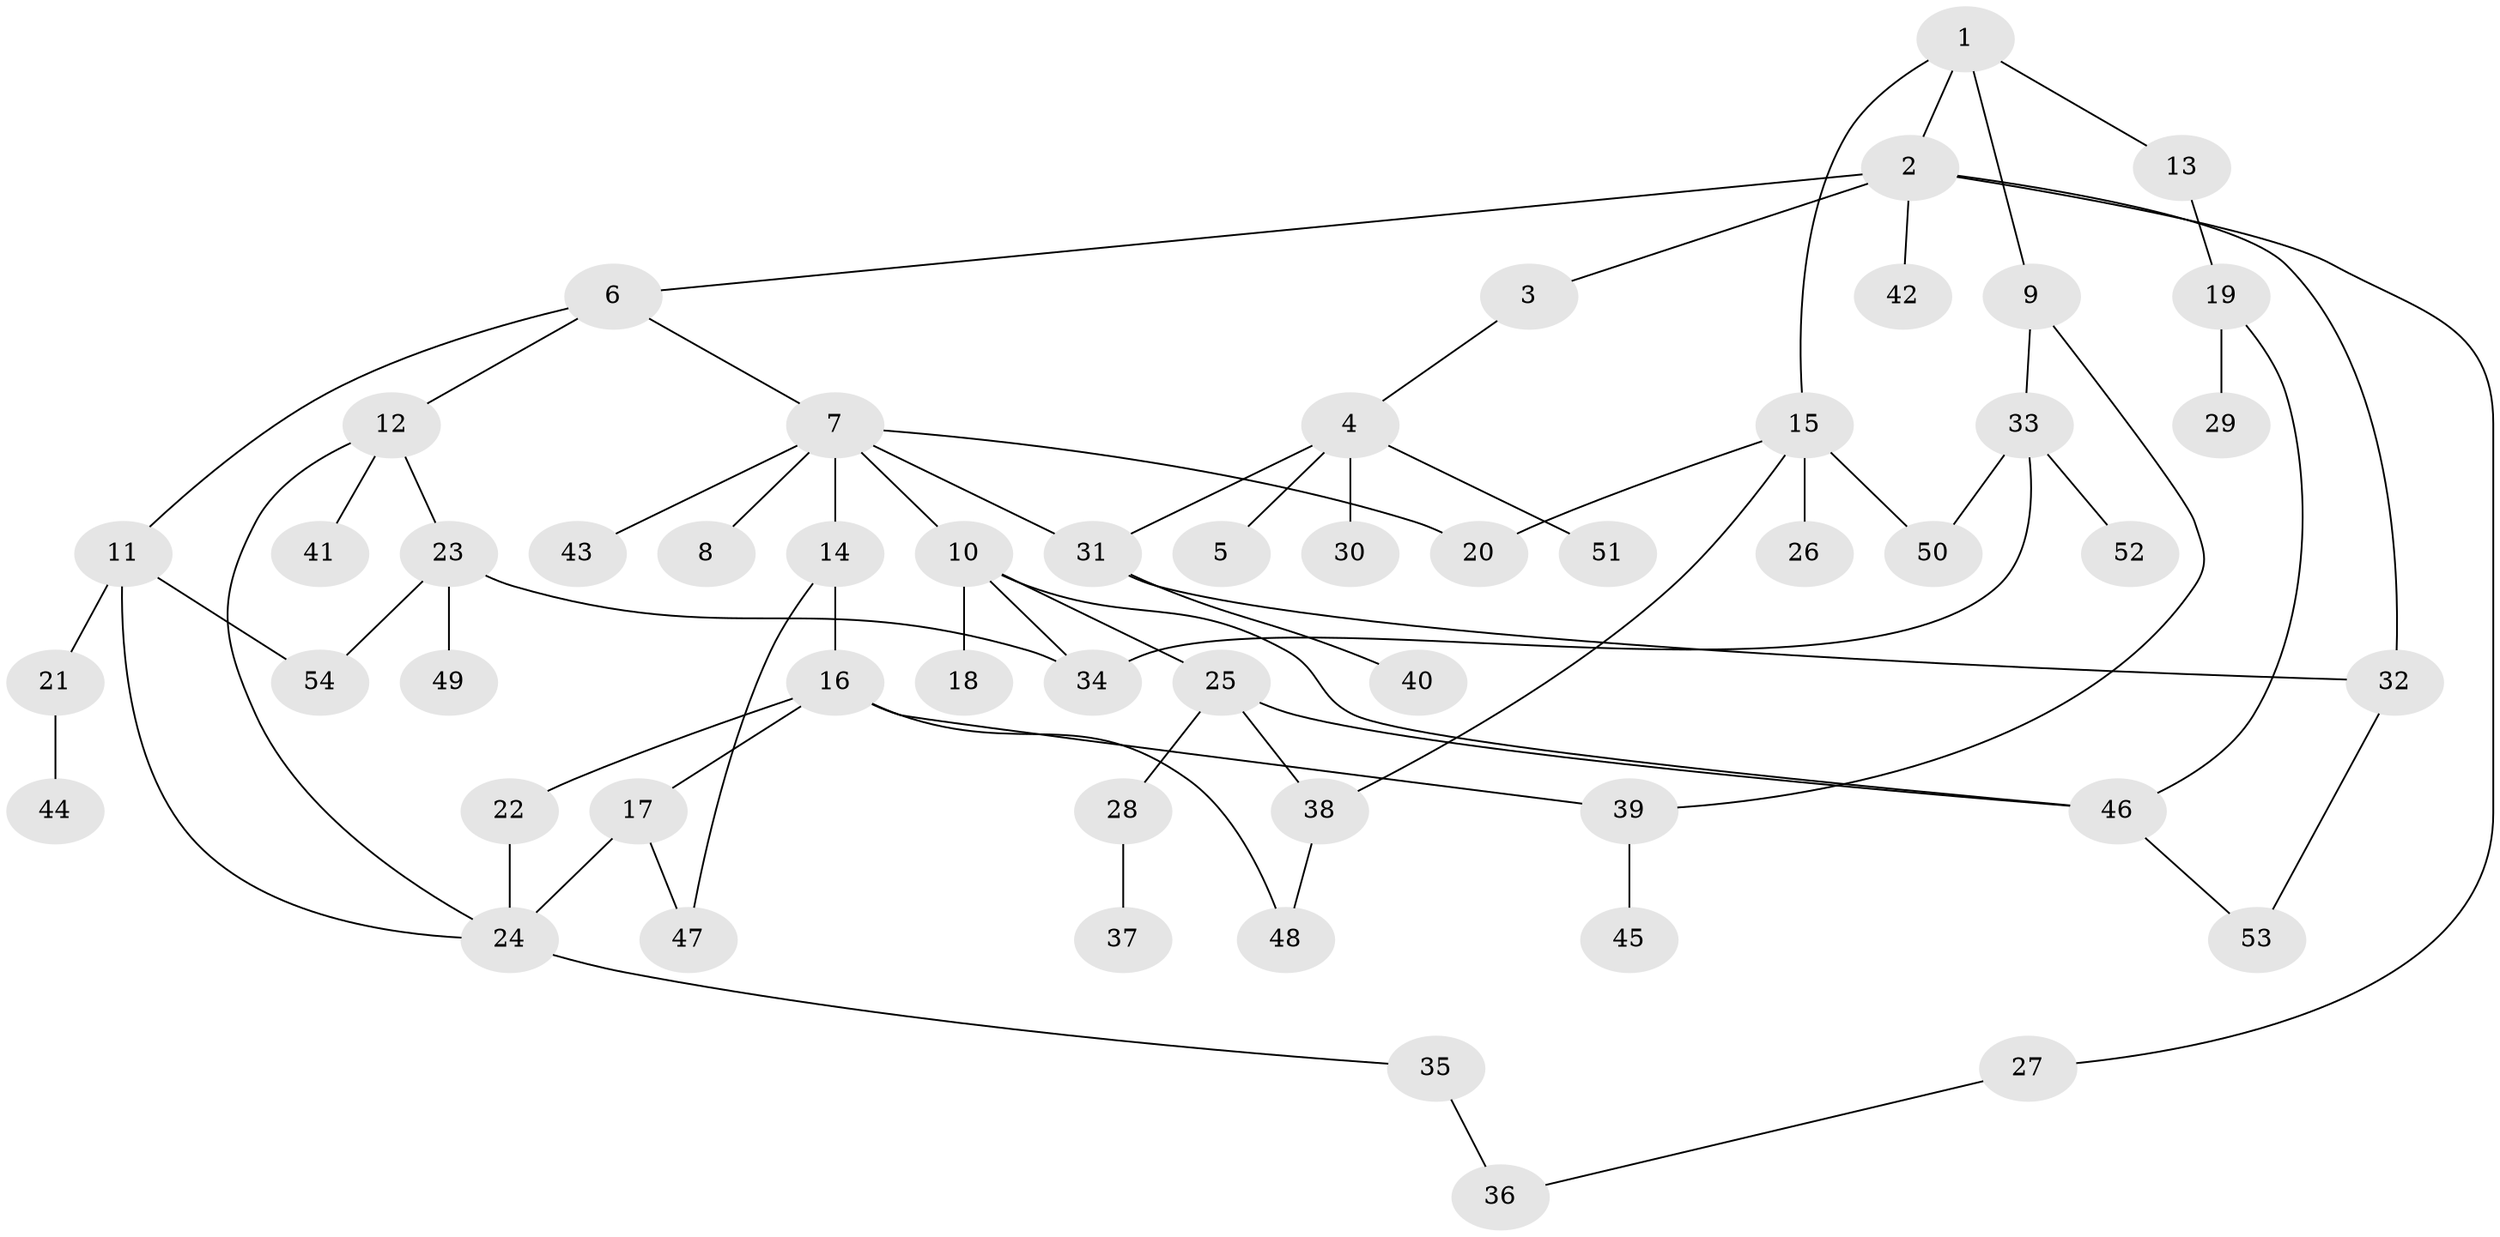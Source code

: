 // coarse degree distribution, {7: 0.05405405405405406, 6: 0.02702702702702703, 2: 0.21621621621621623, 4: 0.16216216216216217, 9: 0.02702702702702703, 1: 0.3783783783783784, 5: 0.10810810810810811, 3: 0.02702702702702703}
// Generated by graph-tools (version 1.1) at 2025/23/03/03/25 07:23:33]
// undirected, 54 vertices, 71 edges
graph export_dot {
graph [start="1"]
  node [color=gray90,style=filled];
  1;
  2;
  3;
  4;
  5;
  6;
  7;
  8;
  9;
  10;
  11;
  12;
  13;
  14;
  15;
  16;
  17;
  18;
  19;
  20;
  21;
  22;
  23;
  24;
  25;
  26;
  27;
  28;
  29;
  30;
  31;
  32;
  33;
  34;
  35;
  36;
  37;
  38;
  39;
  40;
  41;
  42;
  43;
  44;
  45;
  46;
  47;
  48;
  49;
  50;
  51;
  52;
  53;
  54;
  1 -- 2;
  1 -- 9;
  1 -- 13;
  1 -- 15;
  2 -- 3;
  2 -- 6;
  2 -- 27;
  2 -- 32;
  2 -- 42;
  3 -- 4;
  4 -- 5;
  4 -- 30;
  4 -- 31;
  4 -- 51;
  6 -- 7;
  6 -- 11;
  6 -- 12;
  7 -- 8;
  7 -- 10;
  7 -- 14;
  7 -- 43;
  7 -- 20;
  7 -- 31;
  9 -- 33;
  9 -- 39;
  10 -- 18;
  10 -- 25;
  10 -- 34;
  10 -- 46;
  11 -- 21;
  11 -- 54;
  11 -- 24;
  12 -- 23;
  12 -- 24;
  12 -- 41;
  13 -- 19;
  14 -- 16;
  14 -- 47;
  15 -- 20;
  15 -- 26;
  15 -- 50;
  15 -- 38;
  16 -- 17;
  16 -- 22;
  16 -- 39;
  16 -- 48;
  17 -- 47;
  17 -- 24;
  19 -- 29;
  19 -- 46;
  21 -- 44;
  22 -- 24;
  23 -- 49;
  23 -- 54;
  23 -- 34;
  24 -- 35;
  25 -- 28;
  25 -- 38;
  25 -- 46;
  27 -- 36;
  28 -- 37;
  31 -- 40;
  31 -- 32;
  32 -- 53;
  33 -- 52;
  33 -- 34;
  33 -- 50;
  35 -- 36;
  38 -- 48;
  39 -- 45;
  46 -- 53;
}
